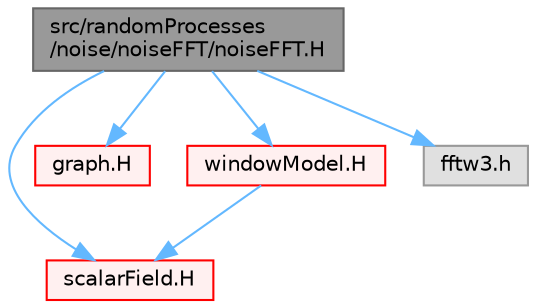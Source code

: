 digraph "src/randomProcesses/noise/noiseFFT/noiseFFT.H"
{
 // LATEX_PDF_SIZE
  bgcolor="transparent";
  edge [fontname=Helvetica,fontsize=10,labelfontname=Helvetica,labelfontsize=10];
  node [fontname=Helvetica,fontsize=10,shape=box,height=0.2,width=0.4];
  Node1 [id="Node000001",label="src/randomProcesses\l/noise/noiseFFT/noiseFFT.H",height=0.2,width=0.4,color="gray40", fillcolor="grey60", style="filled", fontcolor="black",tooltip=" "];
  Node1 -> Node2 [id="edge1_Node000001_Node000002",color="steelblue1",style="solid",tooltip=" "];
  Node2 [id="Node000002",label="scalarField.H",height=0.2,width=0.4,color="red", fillcolor="#FFF0F0", style="filled",URL="$scalarField_8H.html",tooltip=" "];
  Node1 -> Node160 [id="edge2_Node000001_Node000160",color="steelblue1",style="solid",tooltip=" "];
  Node160 [id="Node000160",label="graph.H",height=0.2,width=0.4,color="red", fillcolor="#FFF0F0", style="filled",URL="$graph_8H.html",tooltip=" "];
  Node1 -> Node192 [id="edge3_Node000001_Node000192",color="steelblue1",style="solid",tooltip=" "];
  Node192 [id="Node000192",label="windowModel.H",height=0.2,width=0.4,color="red", fillcolor="#FFF0F0", style="filled",URL="$windowModel_8H.html",tooltip=" "];
  Node192 -> Node2 [id="edge4_Node000192_Node000002",color="steelblue1",style="solid",tooltip=" "];
  Node1 -> Node193 [id="edge5_Node000001_Node000193",color="steelblue1",style="solid",tooltip=" "];
  Node193 [id="Node000193",label="fftw3.h",height=0.2,width=0.4,color="grey60", fillcolor="#E0E0E0", style="filled",tooltip=" "];
}
